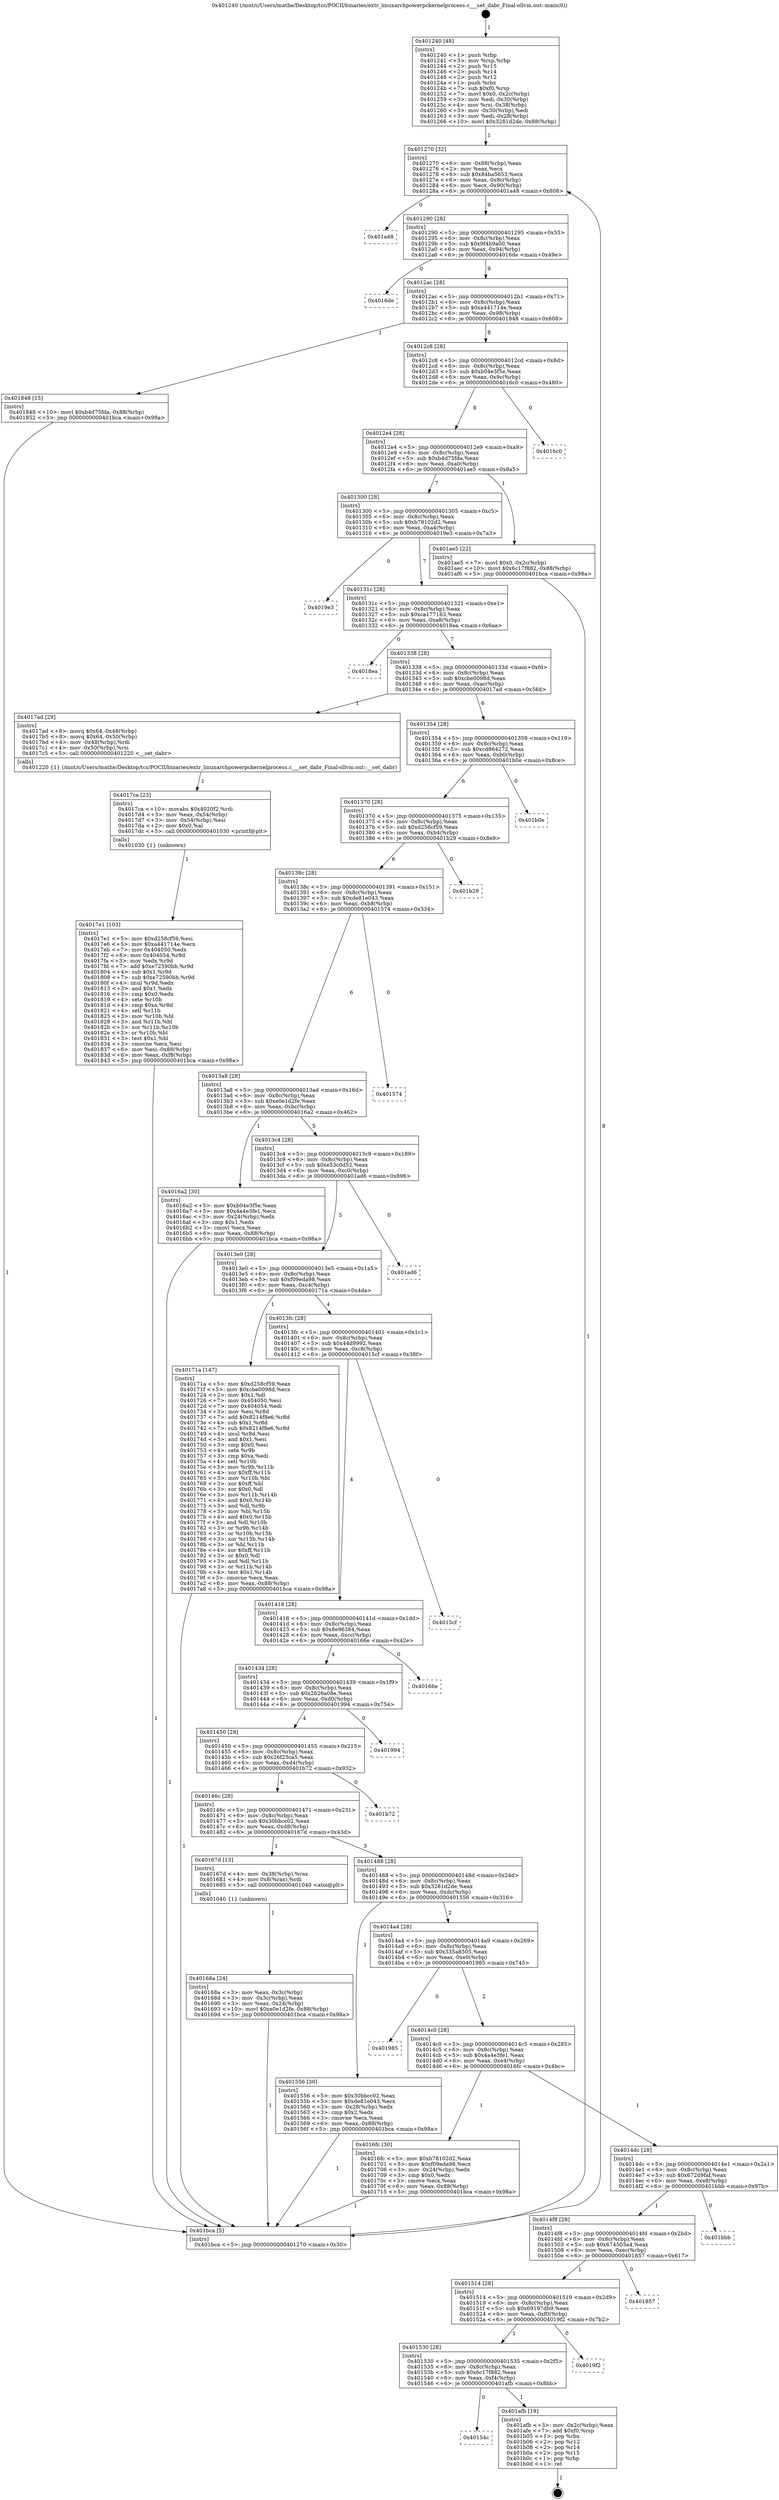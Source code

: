 digraph "0x401240" {
  label = "0x401240 (/mnt/c/Users/mathe/Desktop/tcc/POCII/binaries/extr_linuxarchpowerpckernelprocess.c___set_dabr_Final-ollvm.out::main(0))"
  labelloc = "t"
  node[shape=record]

  Entry [label="",width=0.3,height=0.3,shape=circle,fillcolor=black,style=filled]
  "0x401270" [label="{
     0x401270 [32]\l
     | [instrs]\l
     &nbsp;&nbsp;0x401270 \<+6\>: mov -0x88(%rbp),%eax\l
     &nbsp;&nbsp;0x401276 \<+2\>: mov %eax,%ecx\l
     &nbsp;&nbsp;0x401278 \<+6\>: sub $0x84ba5653,%ecx\l
     &nbsp;&nbsp;0x40127e \<+6\>: mov %eax,-0x8c(%rbp)\l
     &nbsp;&nbsp;0x401284 \<+6\>: mov %ecx,-0x90(%rbp)\l
     &nbsp;&nbsp;0x40128a \<+6\>: je 0000000000401a48 \<main+0x808\>\l
  }"]
  "0x401a48" [label="{
     0x401a48\l
  }", style=dashed]
  "0x401290" [label="{
     0x401290 [28]\l
     | [instrs]\l
     &nbsp;&nbsp;0x401290 \<+5\>: jmp 0000000000401295 \<main+0x55\>\l
     &nbsp;&nbsp;0x401295 \<+6\>: mov -0x8c(%rbp),%eax\l
     &nbsp;&nbsp;0x40129b \<+5\>: sub $0x9f4b9a00,%eax\l
     &nbsp;&nbsp;0x4012a0 \<+6\>: mov %eax,-0x94(%rbp)\l
     &nbsp;&nbsp;0x4012a6 \<+6\>: je 00000000004016de \<main+0x49e\>\l
  }"]
  Exit [label="",width=0.3,height=0.3,shape=circle,fillcolor=black,style=filled,peripheries=2]
  "0x4016de" [label="{
     0x4016de\l
  }", style=dashed]
  "0x4012ac" [label="{
     0x4012ac [28]\l
     | [instrs]\l
     &nbsp;&nbsp;0x4012ac \<+5\>: jmp 00000000004012b1 \<main+0x71\>\l
     &nbsp;&nbsp;0x4012b1 \<+6\>: mov -0x8c(%rbp),%eax\l
     &nbsp;&nbsp;0x4012b7 \<+5\>: sub $0xa441714e,%eax\l
     &nbsp;&nbsp;0x4012bc \<+6\>: mov %eax,-0x98(%rbp)\l
     &nbsp;&nbsp;0x4012c2 \<+6\>: je 0000000000401848 \<main+0x608\>\l
  }"]
  "0x40154c" [label="{
     0x40154c\l
  }", style=dashed]
  "0x401848" [label="{
     0x401848 [15]\l
     | [instrs]\l
     &nbsp;&nbsp;0x401848 \<+10\>: movl $0xb4d75fda,-0x88(%rbp)\l
     &nbsp;&nbsp;0x401852 \<+5\>: jmp 0000000000401bca \<main+0x98a\>\l
  }"]
  "0x4012c8" [label="{
     0x4012c8 [28]\l
     | [instrs]\l
     &nbsp;&nbsp;0x4012c8 \<+5\>: jmp 00000000004012cd \<main+0x8d\>\l
     &nbsp;&nbsp;0x4012cd \<+6\>: mov -0x8c(%rbp),%eax\l
     &nbsp;&nbsp;0x4012d3 \<+5\>: sub $0xb04e3f5e,%eax\l
     &nbsp;&nbsp;0x4012d8 \<+6\>: mov %eax,-0x9c(%rbp)\l
     &nbsp;&nbsp;0x4012de \<+6\>: je 00000000004016c0 \<main+0x480\>\l
  }"]
  "0x401afb" [label="{
     0x401afb [19]\l
     | [instrs]\l
     &nbsp;&nbsp;0x401afb \<+3\>: mov -0x2c(%rbp),%eax\l
     &nbsp;&nbsp;0x401afe \<+7\>: add $0xf0,%rsp\l
     &nbsp;&nbsp;0x401b05 \<+1\>: pop %rbx\l
     &nbsp;&nbsp;0x401b06 \<+2\>: pop %r12\l
     &nbsp;&nbsp;0x401b08 \<+2\>: pop %r14\l
     &nbsp;&nbsp;0x401b0a \<+2\>: pop %r15\l
     &nbsp;&nbsp;0x401b0c \<+1\>: pop %rbp\l
     &nbsp;&nbsp;0x401b0d \<+1\>: ret\l
  }"]
  "0x4016c0" [label="{
     0x4016c0\l
  }", style=dashed]
  "0x4012e4" [label="{
     0x4012e4 [28]\l
     | [instrs]\l
     &nbsp;&nbsp;0x4012e4 \<+5\>: jmp 00000000004012e9 \<main+0xa9\>\l
     &nbsp;&nbsp;0x4012e9 \<+6\>: mov -0x8c(%rbp),%eax\l
     &nbsp;&nbsp;0x4012ef \<+5\>: sub $0xb4d75fda,%eax\l
     &nbsp;&nbsp;0x4012f4 \<+6\>: mov %eax,-0xa0(%rbp)\l
     &nbsp;&nbsp;0x4012fa \<+6\>: je 0000000000401ae5 \<main+0x8a5\>\l
  }"]
  "0x401530" [label="{
     0x401530 [28]\l
     | [instrs]\l
     &nbsp;&nbsp;0x401530 \<+5\>: jmp 0000000000401535 \<main+0x2f5\>\l
     &nbsp;&nbsp;0x401535 \<+6\>: mov -0x8c(%rbp),%eax\l
     &nbsp;&nbsp;0x40153b \<+5\>: sub $0x6c17f882,%eax\l
     &nbsp;&nbsp;0x401540 \<+6\>: mov %eax,-0xf4(%rbp)\l
     &nbsp;&nbsp;0x401546 \<+6\>: je 0000000000401afb \<main+0x8bb\>\l
  }"]
  "0x401ae5" [label="{
     0x401ae5 [22]\l
     | [instrs]\l
     &nbsp;&nbsp;0x401ae5 \<+7\>: movl $0x0,-0x2c(%rbp)\l
     &nbsp;&nbsp;0x401aec \<+10\>: movl $0x6c17f882,-0x88(%rbp)\l
     &nbsp;&nbsp;0x401af6 \<+5\>: jmp 0000000000401bca \<main+0x98a\>\l
  }"]
  "0x401300" [label="{
     0x401300 [28]\l
     | [instrs]\l
     &nbsp;&nbsp;0x401300 \<+5\>: jmp 0000000000401305 \<main+0xc5\>\l
     &nbsp;&nbsp;0x401305 \<+6\>: mov -0x8c(%rbp),%eax\l
     &nbsp;&nbsp;0x40130b \<+5\>: sub $0xb78102d2,%eax\l
     &nbsp;&nbsp;0x401310 \<+6\>: mov %eax,-0xa4(%rbp)\l
     &nbsp;&nbsp;0x401316 \<+6\>: je 00000000004019e3 \<main+0x7a3\>\l
  }"]
  "0x4019f2" [label="{
     0x4019f2\l
  }", style=dashed]
  "0x4019e3" [label="{
     0x4019e3\l
  }", style=dashed]
  "0x40131c" [label="{
     0x40131c [28]\l
     | [instrs]\l
     &nbsp;&nbsp;0x40131c \<+5\>: jmp 0000000000401321 \<main+0xe1\>\l
     &nbsp;&nbsp;0x401321 \<+6\>: mov -0x8c(%rbp),%eax\l
     &nbsp;&nbsp;0x401327 \<+5\>: sub $0xca177163,%eax\l
     &nbsp;&nbsp;0x40132c \<+6\>: mov %eax,-0xa8(%rbp)\l
     &nbsp;&nbsp;0x401332 \<+6\>: je 00000000004018ea \<main+0x6aa\>\l
  }"]
  "0x401514" [label="{
     0x401514 [28]\l
     | [instrs]\l
     &nbsp;&nbsp;0x401514 \<+5\>: jmp 0000000000401519 \<main+0x2d9\>\l
     &nbsp;&nbsp;0x401519 \<+6\>: mov -0x8c(%rbp),%eax\l
     &nbsp;&nbsp;0x40151f \<+5\>: sub $0x69197db9,%eax\l
     &nbsp;&nbsp;0x401524 \<+6\>: mov %eax,-0xf0(%rbp)\l
     &nbsp;&nbsp;0x40152a \<+6\>: je 00000000004019f2 \<main+0x7b2\>\l
  }"]
  "0x4018ea" [label="{
     0x4018ea\l
  }", style=dashed]
  "0x401338" [label="{
     0x401338 [28]\l
     | [instrs]\l
     &nbsp;&nbsp;0x401338 \<+5\>: jmp 000000000040133d \<main+0xfd\>\l
     &nbsp;&nbsp;0x40133d \<+6\>: mov -0x8c(%rbp),%eax\l
     &nbsp;&nbsp;0x401343 \<+5\>: sub $0xcbe0098d,%eax\l
     &nbsp;&nbsp;0x401348 \<+6\>: mov %eax,-0xac(%rbp)\l
     &nbsp;&nbsp;0x40134e \<+6\>: je 00000000004017ad \<main+0x56d\>\l
  }"]
  "0x401857" [label="{
     0x401857\l
  }", style=dashed]
  "0x4017ad" [label="{
     0x4017ad [29]\l
     | [instrs]\l
     &nbsp;&nbsp;0x4017ad \<+8\>: movq $0x64,-0x48(%rbp)\l
     &nbsp;&nbsp;0x4017b5 \<+8\>: movq $0x64,-0x50(%rbp)\l
     &nbsp;&nbsp;0x4017bd \<+4\>: mov -0x48(%rbp),%rdi\l
     &nbsp;&nbsp;0x4017c1 \<+4\>: mov -0x50(%rbp),%rsi\l
     &nbsp;&nbsp;0x4017c5 \<+5\>: call 0000000000401220 \<__set_dabr\>\l
     | [calls]\l
     &nbsp;&nbsp;0x401220 \{1\} (/mnt/c/Users/mathe/Desktop/tcc/POCII/binaries/extr_linuxarchpowerpckernelprocess.c___set_dabr_Final-ollvm.out::__set_dabr)\l
  }"]
  "0x401354" [label="{
     0x401354 [28]\l
     | [instrs]\l
     &nbsp;&nbsp;0x401354 \<+5\>: jmp 0000000000401359 \<main+0x119\>\l
     &nbsp;&nbsp;0x401359 \<+6\>: mov -0x8c(%rbp),%eax\l
     &nbsp;&nbsp;0x40135f \<+5\>: sub $0xcd864272,%eax\l
     &nbsp;&nbsp;0x401364 \<+6\>: mov %eax,-0xb0(%rbp)\l
     &nbsp;&nbsp;0x40136a \<+6\>: je 0000000000401b0e \<main+0x8ce\>\l
  }"]
  "0x4014f8" [label="{
     0x4014f8 [28]\l
     | [instrs]\l
     &nbsp;&nbsp;0x4014f8 \<+5\>: jmp 00000000004014fd \<main+0x2bd\>\l
     &nbsp;&nbsp;0x4014fd \<+6\>: mov -0x8c(%rbp),%eax\l
     &nbsp;&nbsp;0x401503 \<+5\>: sub $0x674503a4,%eax\l
     &nbsp;&nbsp;0x401508 \<+6\>: mov %eax,-0xec(%rbp)\l
     &nbsp;&nbsp;0x40150e \<+6\>: je 0000000000401857 \<main+0x617\>\l
  }"]
  "0x401b0e" [label="{
     0x401b0e\l
  }", style=dashed]
  "0x401370" [label="{
     0x401370 [28]\l
     | [instrs]\l
     &nbsp;&nbsp;0x401370 \<+5\>: jmp 0000000000401375 \<main+0x135\>\l
     &nbsp;&nbsp;0x401375 \<+6\>: mov -0x8c(%rbp),%eax\l
     &nbsp;&nbsp;0x40137b \<+5\>: sub $0xd258cf59,%eax\l
     &nbsp;&nbsp;0x401380 \<+6\>: mov %eax,-0xb4(%rbp)\l
     &nbsp;&nbsp;0x401386 \<+6\>: je 0000000000401b29 \<main+0x8e9\>\l
  }"]
  "0x401bbb" [label="{
     0x401bbb\l
  }", style=dashed]
  "0x401b29" [label="{
     0x401b29\l
  }", style=dashed]
  "0x40138c" [label="{
     0x40138c [28]\l
     | [instrs]\l
     &nbsp;&nbsp;0x40138c \<+5\>: jmp 0000000000401391 \<main+0x151\>\l
     &nbsp;&nbsp;0x401391 \<+6\>: mov -0x8c(%rbp),%eax\l
     &nbsp;&nbsp;0x401397 \<+5\>: sub $0xde81e043,%eax\l
     &nbsp;&nbsp;0x40139c \<+6\>: mov %eax,-0xb8(%rbp)\l
     &nbsp;&nbsp;0x4013a2 \<+6\>: je 0000000000401574 \<main+0x334\>\l
  }"]
  "0x4017e1" [label="{
     0x4017e1 [103]\l
     | [instrs]\l
     &nbsp;&nbsp;0x4017e1 \<+5\>: mov $0xd258cf59,%esi\l
     &nbsp;&nbsp;0x4017e6 \<+5\>: mov $0xa441714e,%ecx\l
     &nbsp;&nbsp;0x4017eb \<+7\>: mov 0x404050,%edx\l
     &nbsp;&nbsp;0x4017f2 \<+8\>: mov 0x404054,%r8d\l
     &nbsp;&nbsp;0x4017fa \<+3\>: mov %edx,%r9d\l
     &nbsp;&nbsp;0x4017fd \<+7\>: add $0xe72590bb,%r9d\l
     &nbsp;&nbsp;0x401804 \<+4\>: sub $0x1,%r9d\l
     &nbsp;&nbsp;0x401808 \<+7\>: sub $0xe72590bb,%r9d\l
     &nbsp;&nbsp;0x40180f \<+4\>: imul %r9d,%edx\l
     &nbsp;&nbsp;0x401813 \<+3\>: and $0x1,%edx\l
     &nbsp;&nbsp;0x401816 \<+3\>: cmp $0x0,%edx\l
     &nbsp;&nbsp;0x401819 \<+4\>: sete %r10b\l
     &nbsp;&nbsp;0x40181d \<+4\>: cmp $0xa,%r8d\l
     &nbsp;&nbsp;0x401821 \<+4\>: setl %r11b\l
     &nbsp;&nbsp;0x401825 \<+3\>: mov %r10b,%bl\l
     &nbsp;&nbsp;0x401828 \<+3\>: and %r11b,%bl\l
     &nbsp;&nbsp;0x40182b \<+3\>: xor %r11b,%r10b\l
     &nbsp;&nbsp;0x40182e \<+3\>: or %r10b,%bl\l
     &nbsp;&nbsp;0x401831 \<+3\>: test $0x1,%bl\l
     &nbsp;&nbsp;0x401834 \<+3\>: cmovne %ecx,%esi\l
     &nbsp;&nbsp;0x401837 \<+6\>: mov %esi,-0x88(%rbp)\l
     &nbsp;&nbsp;0x40183d \<+6\>: mov %eax,-0xf8(%rbp)\l
     &nbsp;&nbsp;0x401843 \<+5\>: jmp 0000000000401bca \<main+0x98a\>\l
  }"]
  "0x401574" [label="{
     0x401574\l
  }", style=dashed]
  "0x4013a8" [label="{
     0x4013a8 [28]\l
     | [instrs]\l
     &nbsp;&nbsp;0x4013a8 \<+5\>: jmp 00000000004013ad \<main+0x16d\>\l
     &nbsp;&nbsp;0x4013ad \<+6\>: mov -0x8c(%rbp),%eax\l
     &nbsp;&nbsp;0x4013b3 \<+5\>: sub $0xe0e1d2fe,%eax\l
     &nbsp;&nbsp;0x4013b8 \<+6\>: mov %eax,-0xbc(%rbp)\l
     &nbsp;&nbsp;0x4013be \<+6\>: je 00000000004016a2 \<main+0x462\>\l
  }"]
  "0x4017ca" [label="{
     0x4017ca [23]\l
     | [instrs]\l
     &nbsp;&nbsp;0x4017ca \<+10\>: movabs $0x4020f2,%rdi\l
     &nbsp;&nbsp;0x4017d4 \<+3\>: mov %eax,-0x54(%rbp)\l
     &nbsp;&nbsp;0x4017d7 \<+3\>: mov -0x54(%rbp),%esi\l
     &nbsp;&nbsp;0x4017da \<+2\>: mov $0x0,%al\l
     &nbsp;&nbsp;0x4017dc \<+5\>: call 0000000000401030 \<printf@plt\>\l
     | [calls]\l
     &nbsp;&nbsp;0x401030 \{1\} (unknown)\l
  }"]
  "0x4016a2" [label="{
     0x4016a2 [30]\l
     | [instrs]\l
     &nbsp;&nbsp;0x4016a2 \<+5\>: mov $0xb04e3f5e,%eax\l
     &nbsp;&nbsp;0x4016a7 \<+5\>: mov $0x4a4e3fe1,%ecx\l
     &nbsp;&nbsp;0x4016ac \<+3\>: mov -0x24(%rbp),%edx\l
     &nbsp;&nbsp;0x4016af \<+3\>: cmp $0x1,%edx\l
     &nbsp;&nbsp;0x4016b2 \<+3\>: cmovl %ecx,%eax\l
     &nbsp;&nbsp;0x4016b5 \<+6\>: mov %eax,-0x88(%rbp)\l
     &nbsp;&nbsp;0x4016bb \<+5\>: jmp 0000000000401bca \<main+0x98a\>\l
  }"]
  "0x4013c4" [label="{
     0x4013c4 [28]\l
     | [instrs]\l
     &nbsp;&nbsp;0x4013c4 \<+5\>: jmp 00000000004013c9 \<main+0x189\>\l
     &nbsp;&nbsp;0x4013c9 \<+6\>: mov -0x8c(%rbp),%eax\l
     &nbsp;&nbsp;0x4013cf \<+5\>: sub $0xe53c0d52,%eax\l
     &nbsp;&nbsp;0x4013d4 \<+6\>: mov %eax,-0xc0(%rbp)\l
     &nbsp;&nbsp;0x4013da \<+6\>: je 0000000000401ad6 \<main+0x896\>\l
  }"]
  "0x4014dc" [label="{
     0x4014dc [28]\l
     | [instrs]\l
     &nbsp;&nbsp;0x4014dc \<+5\>: jmp 00000000004014e1 \<main+0x2a1\>\l
     &nbsp;&nbsp;0x4014e1 \<+6\>: mov -0x8c(%rbp),%eax\l
     &nbsp;&nbsp;0x4014e7 \<+5\>: sub $0x672d9faf,%eax\l
     &nbsp;&nbsp;0x4014ec \<+6\>: mov %eax,-0xe8(%rbp)\l
     &nbsp;&nbsp;0x4014f2 \<+6\>: je 0000000000401bbb \<main+0x97b\>\l
  }"]
  "0x401ad6" [label="{
     0x401ad6\l
  }", style=dashed]
  "0x4013e0" [label="{
     0x4013e0 [28]\l
     | [instrs]\l
     &nbsp;&nbsp;0x4013e0 \<+5\>: jmp 00000000004013e5 \<main+0x1a5\>\l
     &nbsp;&nbsp;0x4013e5 \<+6\>: mov -0x8c(%rbp),%eax\l
     &nbsp;&nbsp;0x4013eb \<+5\>: sub $0xf09eda98,%eax\l
     &nbsp;&nbsp;0x4013f0 \<+6\>: mov %eax,-0xc4(%rbp)\l
     &nbsp;&nbsp;0x4013f6 \<+6\>: je 000000000040171a \<main+0x4da\>\l
  }"]
  "0x4016fc" [label="{
     0x4016fc [30]\l
     | [instrs]\l
     &nbsp;&nbsp;0x4016fc \<+5\>: mov $0xb78102d2,%eax\l
     &nbsp;&nbsp;0x401701 \<+5\>: mov $0xf09eda98,%ecx\l
     &nbsp;&nbsp;0x401706 \<+3\>: mov -0x24(%rbp),%edx\l
     &nbsp;&nbsp;0x401709 \<+3\>: cmp $0x0,%edx\l
     &nbsp;&nbsp;0x40170c \<+3\>: cmove %ecx,%eax\l
     &nbsp;&nbsp;0x40170f \<+6\>: mov %eax,-0x88(%rbp)\l
     &nbsp;&nbsp;0x401715 \<+5\>: jmp 0000000000401bca \<main+0x98a\>\l
  }"]
  "0x40171a" [label="{
     0x40171a [147]\l
     | [instrs]\l
     &nbsp;&nbsp;0x40171a \<+5\>: mov $0xd258cf59,%eax\l
     &nbsp;&nbsp;0x40171f \<+5\>: mov $0xcbe0098d,%ecx\l
     &nbsp;&nbsp;0x401724 \<+2\>: mov $0x1,%dl\l
     &nbsp;&nbsp;0x401726 \<+7\>: mov 0x404050,%esi\l
     &nbsp;&nbsp;0x40172d \<+7\>: mov 0x404054,%edi\l
     &nbsp;&nbsp;0x401734 \<+3\>: mov %esi,%r8d\l
     &nbsp;&nbsp;0x401737 \<+7\>: add $0x8214f8e6,%r8d\l
     &nbsp;&nbsp;0x40173e \<+4\>: sub $0x1,%r8d\l
     &nbsp;&nbsp;0x401742 \<+7\>: sub $0x8214f8e6,%r8d\l
     &nbsp;&nbsp;0x401749 \<+4\>: imul %r8d,%esi\l
     &nbsp;&nbsp;0x40174d \<+3\>: and $0x1,%esi\l
     &nbsp;&nbsp;0x401750 \<+3\>: cmp $0x0,%esi\l
     &nbsp;&nbsp;0x401753 \<+4\>: sete %r9b\l
     &nbsp;&nbsp;0x401757 \<+3\>: cmp $0xa,%edi\l
     &nbsp;&nbsp;0x40175a \<+4\>: setl %r10b\l
     &nbsp;&nbsp;0x40175e \<+3\>: mov %r9b,%r11b\l
     &nbsp;&nbsp;0x401761 \<+4\>: xor $0xff,%r11b\l
     &nbsp;&nbsp;0x401765 \<+3\>: mov %r10b,%bl\l
     &nbsp;&nbsp;0x401768 \<+3\>: xor $0xff,%bl\l
     &nbsp;&nbsp;0x40176b \<+3\>: xor $0x0,%dl\l
     &nbsp;&nbsp;0x40176e \<+3\>: mov %r11b,%r14b\l
     &nbsp;&nbsp;0x401771 \<+4\>: and $0x0,%r14b\l
     &nbsp;&nbsp;0x401775 \<+3\>: and %dl,%r9b\l
     &nbsp;&nbsp;0x401778 \<+3\>: mov %bl,%r15b\l
     &nbsp;&nbsp;0x40177b \<+4\>: and $0x0,%r15b\l
     &nbsp;&nbsp;0x40177f \<+3\>: and %dl,%r10b\l
     &nbsp;&nbsp;0x401782 \<+3\>: or %r9b,%r14b\l
     &nbsp;&nbsp;0x401785 \<+3\>: or %r10b,%r15b\l
     &nbsp;&nbsp;0x401788 \<+3\>: xor %r15b,%r14b\l
     &nbsp;&nbsp;0x40178b \<+3\>: or %bl,%r11b\l
     &nbsp;&nbsp;0x40178e \<+4\>: xor $0xff,%r11b\l
     &nbsp;&nbsp;0x401792 \<+3\>: or $0x0,%dl\l
     &nbsp;&nbsp;0x401795 \<+3\>: and %dl,%r11b\l
     &nbsp;&nbsp;0x401798 \<+3\>: or %r11b,%r14b\l
     &nbsp;&nbsp;0x40179b \<+4\>: test $0x1,%r14b\l
     &nbsp;&nbsp;0x40179f \<+3\>: cmovne %ecx,%eax\l
     &nbsp;&nbsp;0x4017a2 \<+6\>: mov %eax,-0x88(%rbp)\l
     &nbsp;&nbsp;0x4017a8 \<+5\>: jmp 0000000000401bca \<main+0x98a\>\l
  }"]
  "0x4013fc" [label="{
     0x4013fc [28]\l
     | [instrs]\l
     &nbsp;&nbsp;0x4013fc \<+5\>: jmp 0000000000401401 \<main+0x1c1\>\l
     &nbsp;&nbsp;0x401401 \<+6\>: mov -0x8c(%rbp),%eax\l
     &nbsp;&nbsp;0x401407 \<+5\>: sub $0x44d9992,%eax\l
     &nbsp;&nbsp;0x40140c \<+6\>: mov %eax,-0xc8(%rbp)\l
     &nbsp;&nbsp;0x401412 \<+6\>: je 00000000004015cf \<main+0x38f\>\l
  }"]
  "0x4014c0" [label="{
     0x4014c0 [28]\l
     | [instrs]\l
     &nbsp;&nbsp;0x4014c0 \<+5\>: jmp 00000000004014c5 \<main+0x285\>\l
     &nbsp;&nbsp;0x4014c5 \<+6\>: mov -0x8c(%rbp),%eax\l
     &nbsp;&nbsp;0x4014cb \<+5\>: sub $0x4a4e3fe1,%eax\l
     &nbsp;&nbsp;0x4014d0 \<+6\>: mov %eax,-0xe4(%rbp)\l
     &nbsp;&nbsp;0x4014d6 \<+6\>: je 00000000004016fc \<main+0x4bc\>\l
  }"]
  "0x4015cf" [label="{
     0x4015cf\l
  }", style=dashed]
  "0x401418" [label="{
     0x401418 [28]\l
     | [instrs]\l
     &nbsp;&nbsp;0x401418 \<+5\>: jmp 000000000040141d \<main+0x1dd\>\l
     &nbsp;&nbsp;0x40141d \<+6\>: mov -0x8c(%rbp),%eax\l
     &nbsp;&nbsp;0x401423 \<+5\>: sub $0x8e96384,%eax\l
     &nbsp;&nbsp;0x401428 \<+6\>: mov %eax,-0xcc(%rbp)\l
     &nbsp;&nbsp;0x40142e \<+6\>: je 000000000040166e \<main+0x42e\>\l
  }"]
  "0x401985" [label="{
     0x401985\l
  }", style=dashed]
  "0x40166e" [label="{
     0x40166e\l
  }", style=dashed]
  "0x401434" [label="{
     0x401434 [28]\l
     | [instrs]\l
     &nbsp;&nbsp;0x401434 \<+5\>: jmp 0000000000401439 \<main+0x1f9\>\l
     &nbsp;&nbsp;0x401439 \<+6\>: mov -0x8c(%rbp),%eax\l
     &nbsp;&nbsp;0x40143f \<+5\>: sub $0x2626a08e,%eax\l
     &nbsp;&nbsp;0x401444 \<+6\>: mov %eax,-0xd0(%rbp)\l
     &nbsp;&nbsp;0x40144a \<+6\>: je 0000000000401994 \<main+0x754\>\l
  }"]
  "0x40168a" [label="{
     0x40168a [24]\l
     | [instrs]\l
     &nbsp;&nbsp;0x40168a \<+3\>: mov %eax,-0x3c(%rbp)\l
     &nbsp;&nbsp;0x40168d \<+3\>: mov -0x3c(%rbp),%eax\l
     &nbsp;&nbsp;0x401690 \<+3\>: mov %eax,-0x24(%rbp)\l
     &nbsp;&nbsp;0x401693 \<+10\>: movl $0xe0e1d2fe,-0x88(%rbp)\l
     &nbsp;&nbsp;0x40169d \<+5\>: jmp 0000000000401bca \<main+0x98a\>\l
  }"]
  "0x401994" [label="{
     0x401994\l
  }", style=dashed]
  "0x401450" [label="{
     0x401450 [28]\l
     | [instrs]\l
     &nbsp;&nbsp;0x401450 \<+5\>: jmp 0000000000401455 \<main+0x215\>\l
     &nbsp;&nbsp;0x401455 \<+6\>: mov -0x8c(%rbp),%eax\l
     &nbsp;&nbsp;0x40145b \<+5\>: sub $0x26f25ca5,%eax\l
     &nbsp;&nbsp;0x401460 \<+6\>: mov %eax,-0xd4(%rbp)\l
     &nbsp;&nbsp;0x401466 \<+6\>: je 0000000000401b72 \<main+0x932\>\l
  }"]
  "0x401240" [label="{
     0x401240 [48]\l
     | [instrs]\l
     &nbsp;&nbsp;0x401240 \<+1\>: push %rbp\l
     &nbsp;&nbsp;0x401241 \<+3\>: mov %rsp,%rbp\l
     &nbsp;&nbsp;0x401244 \<+2\>: push %r15\l
     &nbsp;&nbsp;0x401246 \<+2\>: push %r14\l
     &nbsp;&nbsp;0x401248 \<+2\>: push %r12\l
     &nbsp;&nbsp;0x40124a \<+1\>: push %rbx\l
     &nbsp;&nbsp;0x40124b \<+7\>: sub $0xf0,%rsp\l
     &nbsp;&nbsp;0x401252 \<+7\>: movl $0x0,-0x2c(%rbp)\l
     &nbsp;&nbsp;0x401259 \<+3\>: mov %edi,-0x30(%rbp)\l
     &nbsp;&nbsp;0x40125c \<+4\>: mov %rsi,-0x38(%rbp)\l
     &nbsp;&nbsp;0x401260 \<+3\>: mov -0x30(%rbp),%edi\l
     &nbsp;&nbsp;0x401263 \<+3\>: mov %edi,-0x28(%rbp)\l
     &nbsp;&nbsp;0x401266 \<+10\>: movl $0x3281d2de,-0x88(%rbp)\l
  }"]
  "0x401b72" [label="{
     0x401b72\l
  }", style=dashed]
  "0x40146c" [label="{
     0x40146c [28]\l
     | [instrs]\l
     &nbsp;&nbsp;0x40146c \<+5\>: jmp 0000000000401471 \<main+0x231\>\l
     &nbsp;&nbsp;0x401471 \<+6\>: mov -0x8c(%rbp),%eax\l
     &nbsp;&nbsp;0x401477 \<+5\>: sub $0x30bbcc02,%eax\l
     &nbsp;&nbsp;0x40147c \<+6\>: mov %eax,-0xd8(%rbp)\l
     &nbsp;&nbsp;0x401482 \<+6\>: je 000000000040167d \<main+0x43d\>\l
  }"]
  "0x401bca" [label="{
     0x401bca [5]\l
     | [instrs]\l
     &nbsp;&nbsp;0x401bca \<+5\>: jmp 0000000000401270 \<main+0x30\>\l
  }"]
  "0x40167d" [label="{
     0x40167d [13]\l
     | [instrs]\l
     &nbsp;&nbsp;0x40167d \<+4\>: mov -0x38(%rbp),%rax\l
     &nbsp;&nbsp;0x401681 \<+4\>: mov 0x8(%rax),%rdi\l
     &nbsp;&nbsp;0x401685 \<+5\>: call 0000000000401040 \<atoi@plt\>\l
     | [calls]\l
     &nbsp;&nbsp;0x401040 \{1\} (unknown)\l
  }"]
  "0x401488" [label="{
     0x401488 [28]\l
     | [instrs]\l
     &nbsp;&nbsp;0x401488 \<+5\>: jmp 000000000040148d \<main+0x24d\>\l
     &nbsp;&nbsp;0x40148d \<+6\>: mov -0x8c(%rbp),%eax\l
     &nbsp;&nbsp;0x401493 \<+5\>: sub $0x3281d2de,%eax\l
     &nbsp;&nbsp;0x401498 \<+6\>: mov %eax,-0xdc(%rbp)\l
     &nbsp;&nbsp;0x40149e \<+6\>: je 0000000000401556 \<main+0x316\>\l
  }"]
  "0x4014a4" [label="{
     0x4014a4 [28]\l
     | [instrs]\l
     &nbsp;&nbsp;0x4014a4 \<+5\>: jmp 00000000004014a9 \<main+0x269\>\l
     &nbsp;&nbsp;0x4014a9 \<+6\>: mov -0x8c(%rbp),%eax\l
     &nbsp;&nbsp;0x4014af \<+5\>: sub $0x335a8505,%eax\l
     &nbsp;&nbsp;0x4014b4 \<+6\>: mov %eax,-0xe0(%rbp)\l
     &nbsp;&nbsp;0x4014ba \<+6\>: je 0000000000401985 \<main+0x745\>\l
  }"]
  "0x401556" [label="{
     0x401556 [30]\l
     | [instrs]\l
     &nbsp;&nbsp;0x401556 \<+5\>: mov $0x30bbcc02,%eax\l
     &nbsp;&nbsp;0x40155b \<+5\>: mov $0xde81e043,%ecx\l
     &nbsp;&nbsp;0x401560 \<+3\>: mov -0x28(%rbp),%edx\l
     &nbsp;&nbsp;0x401563 \<+3\>: cmp $0x2,%edx\l
     &nbsp;&nbsp;0x401566 \<+3\>: cmovne %ecx,%eax\l
     &nbsp;&nbsp;0x401569 \<+6\>: mov %eax,-0x88(%rbp)\l
     &nbsp;&nbsp;0x40156f \<+5\>: jmp 0000000000401bca \<main+0x98a\>\l
  }"]
  Entry -> "0x401240" [label=" 1"]
  "0x401270" -> "0x401a48" [label=" 0"]
  "0x401270" -> "0x401290" [label=" 9"]
  "0x401afb" -> Exit [label=" 1"]
  "0x401290" -> "0x4016de" [label=" 0"]
  "0x401290" -> "0x4012ac" [label=" 9"]
  "0x401530" -> "0x40154c" [label=" 0"]
  "0x4012ac" -> "0x401848" [label=" 1"]
  "0x4012ac" -> "0x4012c8" [label=" 8"]
  "0x401530" -> "0x401afb" [label=" 1"]
  "0x4012c8" -> "0x4016c0" [label=" 0"]
  "0x4012c8" -> "0x4012e4" [label=" 8"]
  "0x401514" -> "0x401530" [label=" 1"]
  "0x4012e4" -> "0x401ae5" [label=" 1"]
  "0x4012e4" -> "0x401300" [label=" 7"]
  "0x401514" -> "0x4019f2" [label=" 0"]
  "0x401300" -> "0x4019e3" [label=" 0"]
  "0x401300" -> "0x40131c" [label=" 7"]
  "0x4014f8" -> "0x401514" [label=" 1"]
  "0x40131c" -> "0x4018ea" [label=" 0"]
  "0x40131c" -> "0x401338" [label=" 7"]
  "0x4014f8" -> "0x401857" [label=" 0"]
  "0x401338" -> "0x4017ad" [label=" 1"]
  "0x401338" -> "0x401354" [label=" 6"]
  "0x4014dc" -> "0x4014f8" [label=" 1"]
  "0x401354" -> "0x401b0e" [label=" 0"]
  "0x401354" -> "0x401370" [label=" 6"]
  "0x4014dc" -> "0x401bbb" [label=" 0"]
  "0x401370" -> "0x401b29" [label=" 0"]
  "0x401370" -> "0x40138c" [label=" 6"]
  "0x401ae5" -> "0x401bca" [label=" 1"]
  "0x40138c" -> "0x401574" [label=" 0"]
  "0x40138c" -> "0x4013a8" [label=" 6"]
  "0x401848" -> "0x401bca" [label=" 1"]
  "0x4013a8" -> "0x4016a2" [label=" 1"]
  "0x4013a8" -> "0x4013c4" [label=" 5"]
  "0x4017e1" -> "0x401bca" [label=" 1"]
  "0x4013c4" -> "0x401ad6" [label=" 0"]
  "0x4013c4" -> "0x4013e0" [label=" 5"]
  "0x4017ca" -> "0x4017e1" [label=" 1"]
  "0x4013e0" -> "0x40171a" [label=" 1"]
  "0x4013e0" -> "0x4013fc" [label=" 4"]
  "0x4017ad" -> "0x4017ca" [label=" 1"]
  "0x4013fc" -> "0x4015cf" [label=" 0"]
  "0x4013fc" -> "0x401418" [label=" 4"]
  "0x4016fc" -> "0x401bca" [label=" 1"]
  "0x401418" -> "0x40166e" [label=" 0"]
  "0x401418" -> "0x401434" [label=" 4"]
  "0x4014c0" -> "0x4014dc" [label=" 1"]
  "0x401434" -> "0x401994" [label=" 0"]
  "0x401434" -> "0x401450" [label=" 4"]
  "0x40171a" -> "0x401bca" [label=" 1"]
  "0x401450" -> "0x401b72" [label=" 0"]
  "0x401450" -> "0x40146c" [label=" 4"]
  "0x4014a4" -> "0x4014c0" [label=" 2"]
  "0x40146c" -> "0x40167d" [label=" 1"]
  "0x40146c" -> "0x401488" [label=" 3"]
  "0x4014a4" -> "0x401985" [label=" 0"]
  "0x401488" -> "0x401556" [label=" 1"]
  "0x401488" -> "0x4014a4" [label=" 2"]
  "0x401556" -> "0x401bca" [label=" 1"]
  "0x401240" -> "0x401270" [label=" 1"]
  "0x401bca" -> "0x401270" [label=" 8"]
  "0x40167d" -> "0x40168a" [label=" 1"]
  "0x40168a" -> "0x401bca" [label=" 1"]
  "0x4016a2" -> "0x401bca" [label=" 1"]
  "0x4014c0" -> "0x4016fc" [label=" 1"]
}
